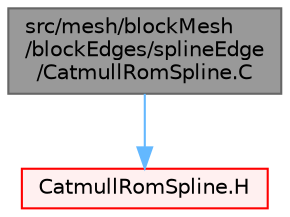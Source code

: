 digraph "src/mesh/blockMesh/blockEdges/splineEdge/CatmullRomSpline.C"
{
 // LATEX_PDF_SIZE
  bgcolor="transparent";
  edge [fontname=Helvetica,fontsize=10,labelfontname=Helvetica,labelfontsize=10];
  node [fontname=Helvetica,fontsize=10,shape=box,height=0.2,width=0.4];
  Node1 [id="Node000001",label="src/mesh/blockMesh\l/blockEdges/splineEdge\l/CatmullRomSpline.C",height=0.2,width=0.4,color="gray40", fillcolor="grey60", style="filled", fontcolor="black",tooltip=" "];
  Node1 -> Node2 [id="edge1_Node000001_Node000002",color="steelblue1",style="solid",tooltip=" "];
  Node2 [id="Node000002",label="CatmullRomSpline.H",height=0.2,width=0.4,color="red", fillcolor="#FFF0F0", style="filled",URL="$CatmullRomSpline_8H.html",tooltip=" "];
}
